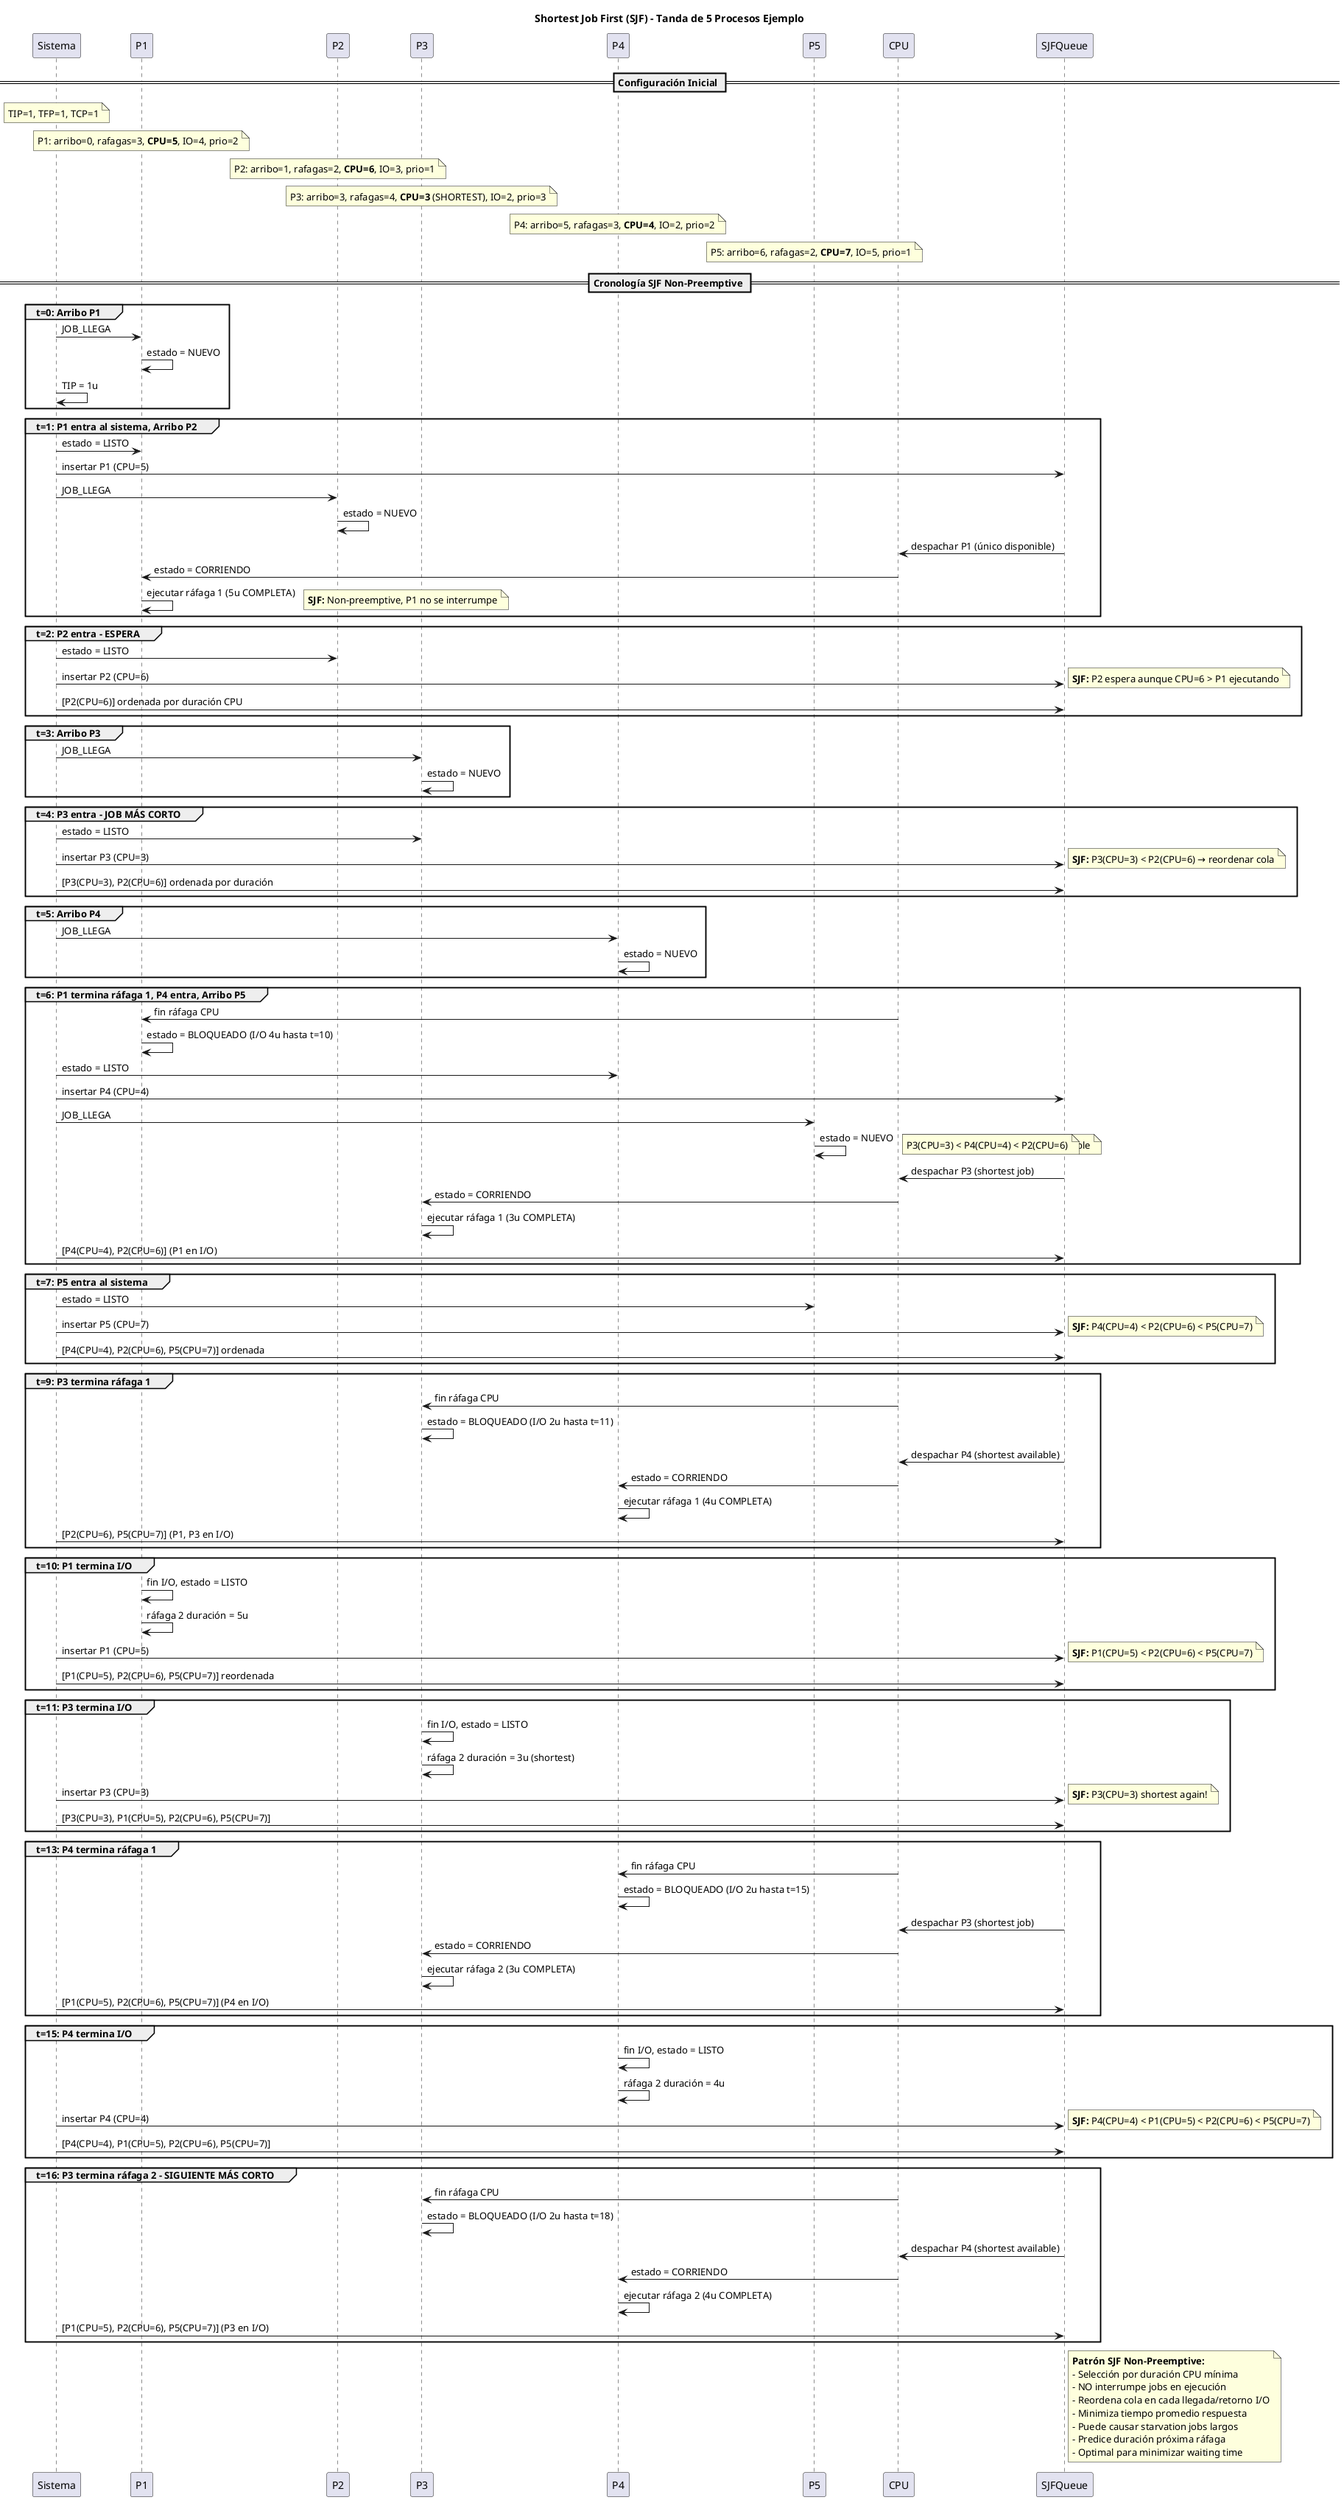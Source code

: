 @startuml
title Shortest Job First (SJF) - Tanda de 5 Procesos Ejemplo  
participant "Sistema" as Sys
participant "P1" as P1
participant "P2" as P2
participant "P3" as P3
participant "P4" as P4
participant "P5" as P5
participant "CPU" as CPU
participant "SJFQueue" as SQ

== Configuración Inicial ==
note over Sys: TIP=1, TFP=1, TCP=1
note over P1: P1: arribo=0, rafagas=3, **CPU=5**, IO=4, prio=2
note over P2: P2: arribo=1, rafagas=2, **CPU=6**, IO=3, prio=1
note over P3: P3: arribo=3, rafagas=4, **CPU=3** (SHORTEST), IO=2, prio=3
note over P4: P4: arribo=5, rafagas=3, **CPU=4**, IO=2, prio=2
note over P5: P5: arribo=6, rafagas=2, **CPU=7**, IO=5, prio=1

== Cronología SJF Non-Preemptive ==

group t=0: Arribo P1
    Sys -> P1: JOB_LLEGA
    P1 -> P1: estado = NUEVO
    Sys -> Sys: TIP = 1u
end

group t=1: P1 entra al sistema, Arribo P2  
    Sys -> P1: estado = LISTO
    Sys -> SQ: insertar P1 (CPU=5)
    
    Sys -> P2: JOB_LLEGA
    P2 -> P2: estado = NUEVO
    
    SQ -> CPU: despachar P1 (único disponible)
    CPU -> P1: estado = CORRIENDO
    P1 -> P1: ejecutar ráfaga 1 (5u COMPLETA)
    note right: **SJF:** Non-preemptive, P1 no se interrumpe
end

group t=2: P2 entra - ESPERA  
    Sys -> P2: estado = LISTO
    Sys -> SQ: insertar P2 (CPU=6)
    note right: **SJF:** P2 espera aunque CPU=6 > P1 ejecutando
    Sys -> SQ: [P2(CPU=6)] ordenada por duración CPU
end

group t=3: Arribo P3
    Sys -> P3: JOB_LLEGA
    P3 -> P3: estado = NUEVO
end

group t=4: P3 entra - JOB MÁS CORTO
    Sys -> P3: estado = LISTO
    Sys -> SQ: insertar P3 (CPU=3)
    note right: **SJF:** P3(CPU=3) < P2(CPU=6) → reordenar cola
    Sys -> SQ: [P3(CPU=3), P2(CPU=6)] ordenada por duración
end

group t=5: Arribo P4
    Sys -> P4: JOB_LLEGA
    P4 -> P4: estado = NUEVO
end

group t=6: P1 termina ráfaga 1, P4 entra, Arribo P5
    CPU -> P1: fin ráfaga CPU
    P1 -> P1: estado = BLOQUEADO (I/O 4u hasta t=10)
    
    Sys -> P4: estado = LISTO
    Sys -> SQ: insertar P4 (CPU=4) 
    Sys -> P5: JOB_LLEGA
    P5 -> P5: estado = NUEVO
    
    note right: **SJF:** Seleccionar job más corto disponible
    note right: P3(CPU=3) < P4(CPU=4) < P2(CPU=6)
    
    SQ -> CPU: despachar P3 (shortest job)
    CPU -> P3: estado = CORRIENDO
    P3 -> P3: ejecutar ráfaga 1 (3u COMPLETA)
    Sys -> SQ: [P4(CPU=4), P2(CPU=6)] (P1 en I/O)
end

group t=7: P5 entra al sistema
    Sys -> P5: estado = LISTO  
    Sys -> SQ: insertar P5 (CPU=7)
    note right: **SJF:** P4(CPU=4) < P2(CPU=6) < P5(CPU=7)
    Sys -> SQ: [P4(CPU=4), P2(CPU=6), P5(CPU=7)] ordenada
end

group t=9: P3 termina ráfaga 1
    CPU -> P3: fin ráfaga CPU
    P3 -> P3: estado = BLOQUEADO (I/O 2u hasta t=11)
    
    SQ -> CPU: despachar P4 (shortest available)
    CPU -> P4: estado = CORRIENDO
    P4 -> P4: ejecutar ráfaga 1 (4u COMPLETA)
    Sys -> SQ: [P2(CPU=6), P5(CPU=7)] (P1, P3 en I/O)
end

group t=10: P1 termina I/O
    P1 -> P1: fin I/O, estado = LISTO
    P1 -> P1: ráfaga 2 duración = 5u
    Sys -> SQ: insertar P1 (CPU=5)
    note right: **SJF:** P1(CPU=5) < P2(CPU=6) < P5(CPU=7)  
    Sys -> SQ: [P1(CPU=5), P2(CPU=6), P5(CPU=7)] reordenada
end

group t=11: P3 termina I/O
    P3 -> P3: fin I/O, estado = LISTO
    P3 -> P3: ráfaga 2 duración = 3u (shortest)
    Sys -> SQ: insertar P3 (CPU=3)
    note right: **SJF:** P3(CPU=3) shortest again!
    Sys -> SQ: [P3(CPU=3), P1(CPU=5), P2(CPU=6), P5(CPU=7)]
end

group t=13: P4 termina ráfaga 1  
    CPU -> P4: fin ráfaga CPU
    P4 -> P4: estado = BLOQUEADO (I/O 2u hasta t=15)
    
    SQ -> CPU: despachar P3 (shortest job)
    CPU -> P3: estado = CORRIENDO
    P3 -> P3: ejecutar ráfaga 2 (3u COMPLETA) 
    Sys -> SQ: [P1(CPU=5), P2(CPU=6), P5(CPU=7)] (P4 en I/O)
end

group t=15: P4 termina I/O
    P4 -> P4: fin I/O, estado = LISTO  
    P4 -> P4: ráfaga 2 duración = 4u
    Sys -> SQ: insertar P4 (CPU=4)
    note right: **SJF:** P4(CPU=4) < P1(CPU=5) < P2(CPU=6) < P5(CPU=7)
    Sys -> SQ: [P4(CPU=4), P1(CPU=5), P2(CPU=6), P5(CPU=7)]
end

group t=16: P3 termina ráfaga 2 - SIGUIENTE MÁS CORTO
    CPU -> P3: fin ráfaga CPU
    P3 -> P3: estado = BLOQUEADO (I/O 2u hasta t=18)
    
    SQ -> CPU: despachar P4 (shortest available)
    CPU -> P4: estado = CORRIENDO  
    P4 -> P4: ejecutar ráfaga 2 (4u COMPLETA)
    Sys -> SQ: [P1(CPU=5), P2(CPU=6), P5(CPU=7)] (P3 en I/O)
end

note right of SQ
**Patrón SJF Non-Preemptive:**
- Selección por duración CPU mínima
- NO interrumpe jobs en ejecución  
- Reordena cola en cada llegada/retorno I/O
- Minimiza tiempo promedio respuesta
- Puede causar starvation jobs largos
- Predice duración próxima ráfaga
- Optimal para minimizar waiting time
end note

@enduml